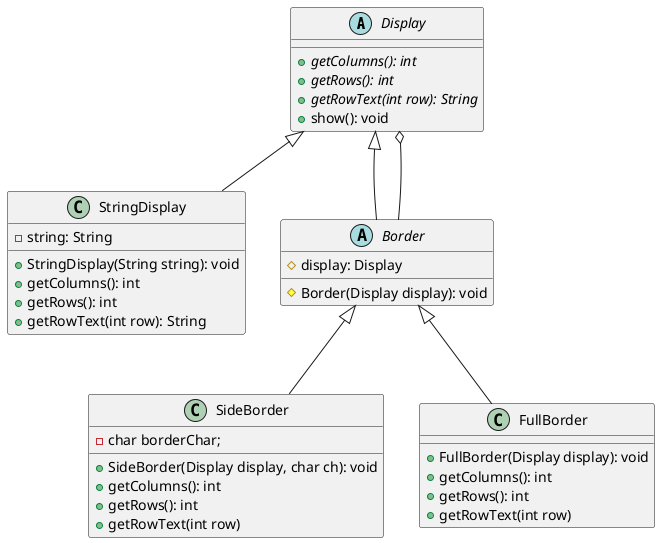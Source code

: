 @startuml Decorator
abstract Display {
  + {abstract} getColumns(): int
  + {abstract} getRows(): int
  + {abstract} getRowText(int row): String
  + show(): void
}

class StringDisplay extends Display {
  - string: String
  + StringDisplay(String string): void
  + getColumns(): int
  + getRows(): int
  + getRowText(int row): String
}

abstract Border extends Display {
  # display: Display
  # Border(Display display): void
}

class SideBorder extends Border {
  - char borderChar;
  + SideBorder(Display display, char ch): void
  + getColumns(): int
  + getRows(): int
  + getRowText(int row)
}

class FullBorder extends Border {
  + FullBorder(Display display): void
  + getColumns(): int
  + getRows(): int
  + getRowText(int row)
}

Border --o Display
@enduml